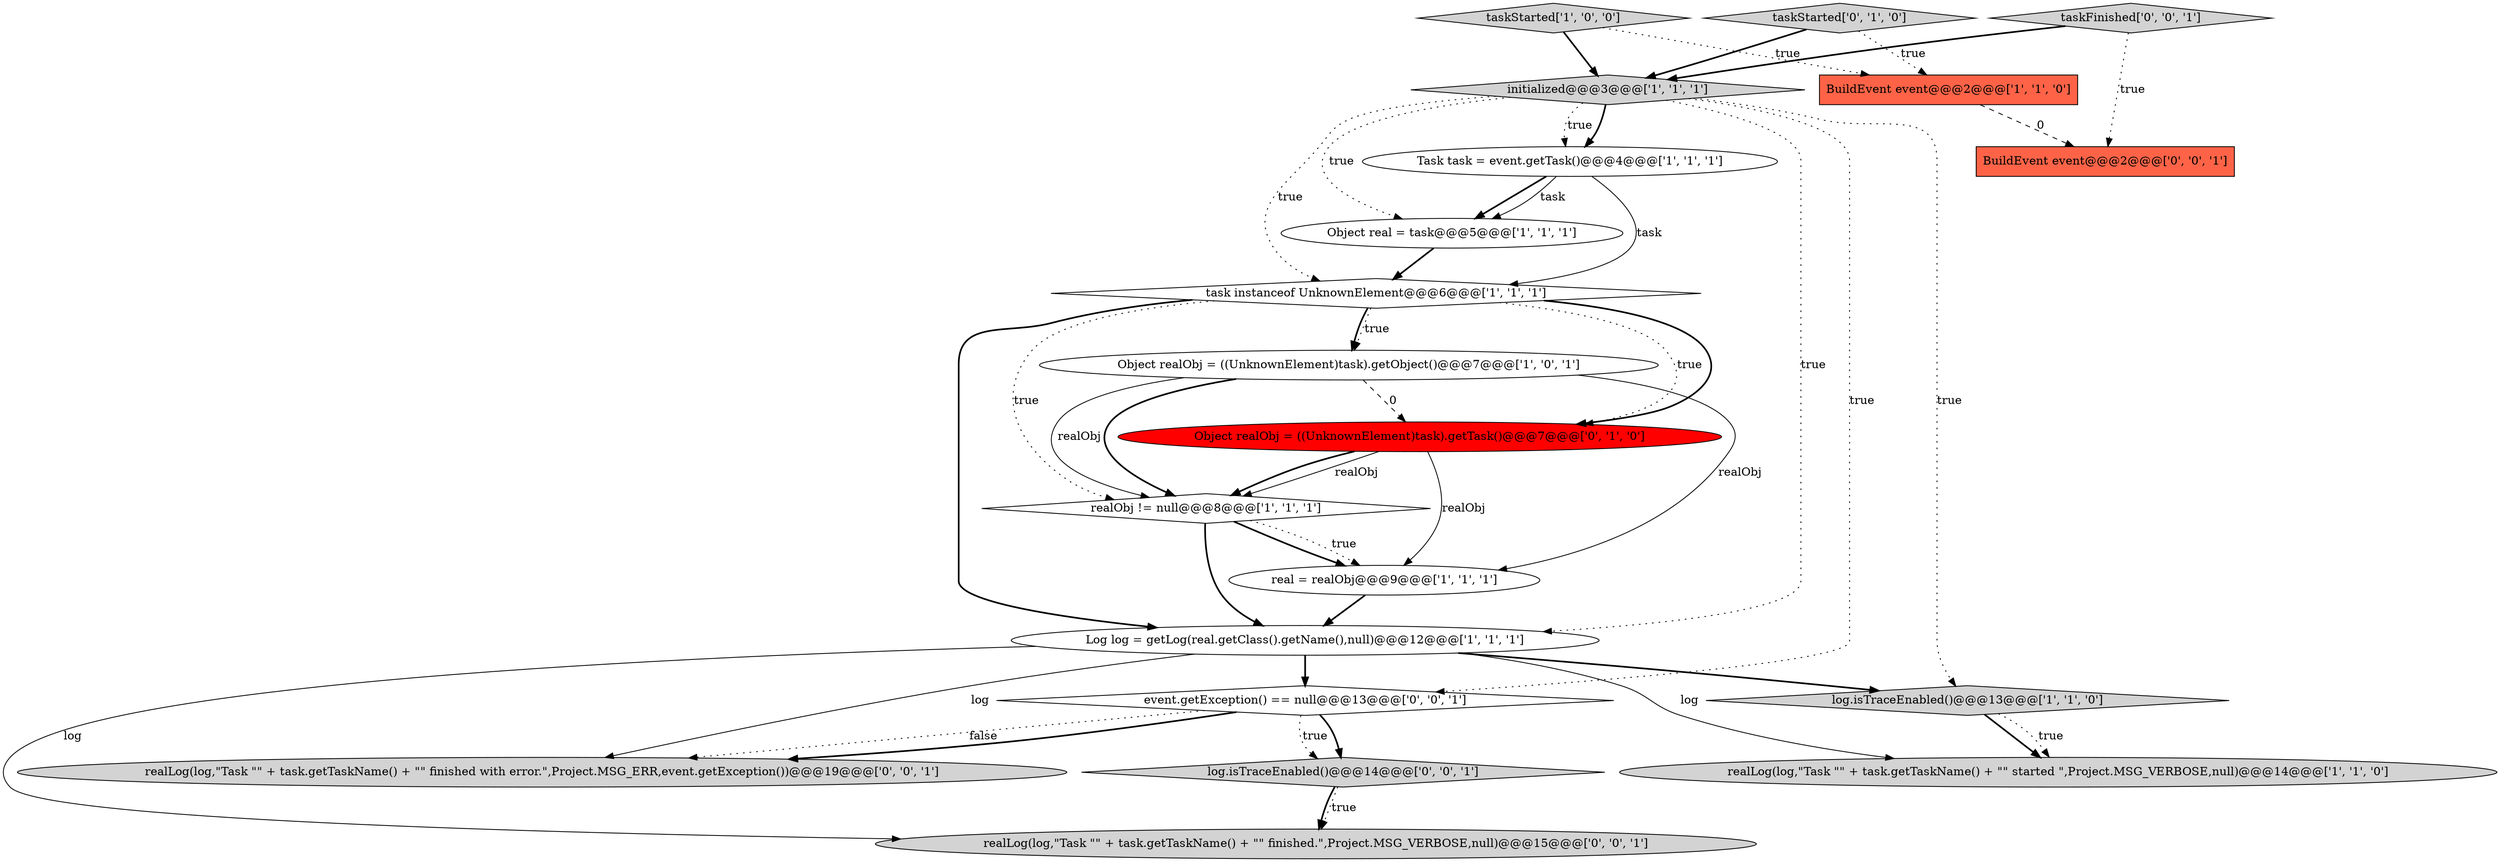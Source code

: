digraph {
19 [style = filled, label = "BuildEvent event@@@2@@@['0', '0', '1']", fillcolor = tomato, shape = box image = "AAA0AAABBB3BBB"];
1 [style = filled, label = "BuildEvent event@@@2@@@['1', '1', '0']", fillcolor = tomato, shape = box image = "AAA0AAABBB1BBB"];
9 [style = filled, label = "initialized@@@3@@@['1', '1', '1']", fillcolor = lightgray, shape = diamond image = "AAA0AAABBB1BBB"];
18 [style = filled, label = "event.getException() == null@@@13@@@['0', '0', '1']", fillcolor = white, shape = diamond image = "AAA0AAABBB3BBB"];
2 [style = filled, label = "realLog(log,\"Task \"\" + task.getTaskName() + \"\" started \",Project.MSG_VERBOSE,null)@@@14@@@['1', '1', '0']", fillcolor = lightgray, shape = ellipse image = "AAA0AAABBB1BBB"];
7 [style = filled, label = "Object realObj = ((UnknownElement)task).getObject()@@@7@@@['1', '0', '1']", fillcolor = white, shape = ellipse image = "AAA0AAABBB1BBB"];
6 [style = filled, label = "real = realObj@@@9@@@['1', '1', '1']", fillcolor = white, shape = ellipse image = "AAA0AAABBB1BBB"];
5 [style = filled, label = "task instanceof UnknownElement@@@6@@@['1', '1', '1']", fillcolor = white, shape = diamond image = "AAA0AAABBB1BBB"];
12 [style = filled, label = "Object realObj = ((UnknownElement)task).getTask()@@@7@@@['0', '1', '0']", fillcolor = red, shape = ellipse image = "AAA1AAABBB2BBB"];
13 [style = filled, label = "taskStarted['0', '1', '0']", fillcolor = lightgray, shape = diamond image = "AAA0AAABBB2BBB"];
0 [style = filled, label = "Object real = task@@@5@@@['1', '1', '1']", fillcolor = white, shape = ellipse image = "AAA0AAABBB1BBB"];
8 [style = filled, label = "Log log = getLog(real.getClass().getName(),null)@@@12@@@['1', '1', '1']", fillcolor = white, shape = ellipse image = "AAA0AAABBB1BBB"];
11 [style = filled, label = "taskStarted['1', '0', '0']", fillcolor = lightgray, shape = diamond image = "AAA0AAABBB1BBB"];
15 [style = filled, label = "log.isTraceEnabled()@@@14@@@['0', '0', '1']", fillcolor = lightgray, shape = diamond image = "AAA0AAABBB3BBB"];
17 [style = filled, label = "realLog(log,\"Task \"\" + task.getTaskName() + \"\" finished.\",Project.MSG_VERBOSE,null)@@@15@@@['0', '0', '1']", fillcolor = lightgray, shape = ellipse image = "AAA0AAABBB3BBB"];
14 [style = filled, label = "taskFinished['0', '0', '1']", fillcolor = lightgray, shape = diamond image = "AAA0AAABBB3BBB"];
16 [style = filled, label = "realLog(log,\"Task \"\" + task.getTaskName() + \"\" finished with error.\",Project.MSG_ERR,event.getException())@@@19@@@['0', '0', '1']", fillcolor = lightgray, shape = ellipse image = "AAA0AAABBB3BBB"];
10 [style = filled, label = "realObj != null@@@8@@@['1', '1', '1']", fillcolor = white, shape = diamond image = "AAA0AAABBB1BBB"];
4 [style = filled, label = "log.isTraceEnabled()@@@13@@@['1', '1', '0']", fillcolor = lightgray, shape = diamond image = "AAA0AAABBB1BBB"];
3 [style = filled, label = "Task task = event.getTask()@@@4@@@['1', '1', '1']", fillcolor = white, shape = ellipse image = "AAA0AAABBB1BBB"];
5->8 [style = bold, label=""];
10->6 [style = dotted, label="true"];
9->0 [style = dotted, label="true"];
14->19 [style = dotted, label="true"];
18->16 [style = dotted, label="false"];
7->10 [style = bold, label=""];
7->6 [style = solid, label="realObj"];
8->18 [style = bold, label=""];
5->10 [style = dotted, label="true"];
11->1 [style = dotted, label="true"];
1->19 [style = dashed, label="0"];
18->15 [style = bold, label=""];
18->15 [style = dotted, label="true"];
12->6 [style = solid, label="realObj"];
4->2 [style = bold, label=""];
5->12 [style = dotted, label="true"];
11->9 [style = bold, label=""];
8->17 [style = solid, label="log"];
10->6 [style = bold, label=""];
3->0 [style = bold, label=""];
4->2 [style = dotted, label="true"];
9->8 [style = dotted, label="true"];
15->17 [style = dotted, label="true"];
13->1 [style = dotted, label="true"];
15->17 [style = bold, label=""];
18->16 [style = bold, label=""];
12->10 [style = bold, label=""];
3->5 [style = solid, label="task"];
10->8 [style = bold, label=""];
5->12 [style = bold, label=""];
5->7 [style = dotted, label="true"];
8->16 [style = solid, label="log"];
6->8 [style = bold, label=""];
8->2 [style = solid, label="log"];
7->12 [style = dashed, label="0"];
9->4 [style = dotted, label="true"];
9->18 [style = dotted, label="true"];
9->3 [style = bold, label=""];
5->7 [style = bold, label=""];
14->9 [style = bold, label=""];
7->10 [style = solid, label="realObj"];
12->10 [style = solid, label="realObj"];
13->9 [style = bold, label=""];
8->4 [style = bold, label=""];
3->0 [style = solid, label="task"];
9->3 [style = dotted, label="true"];
0->5 [style = bold, label=""];
9->5 [style = dotted, label="true"];
}
